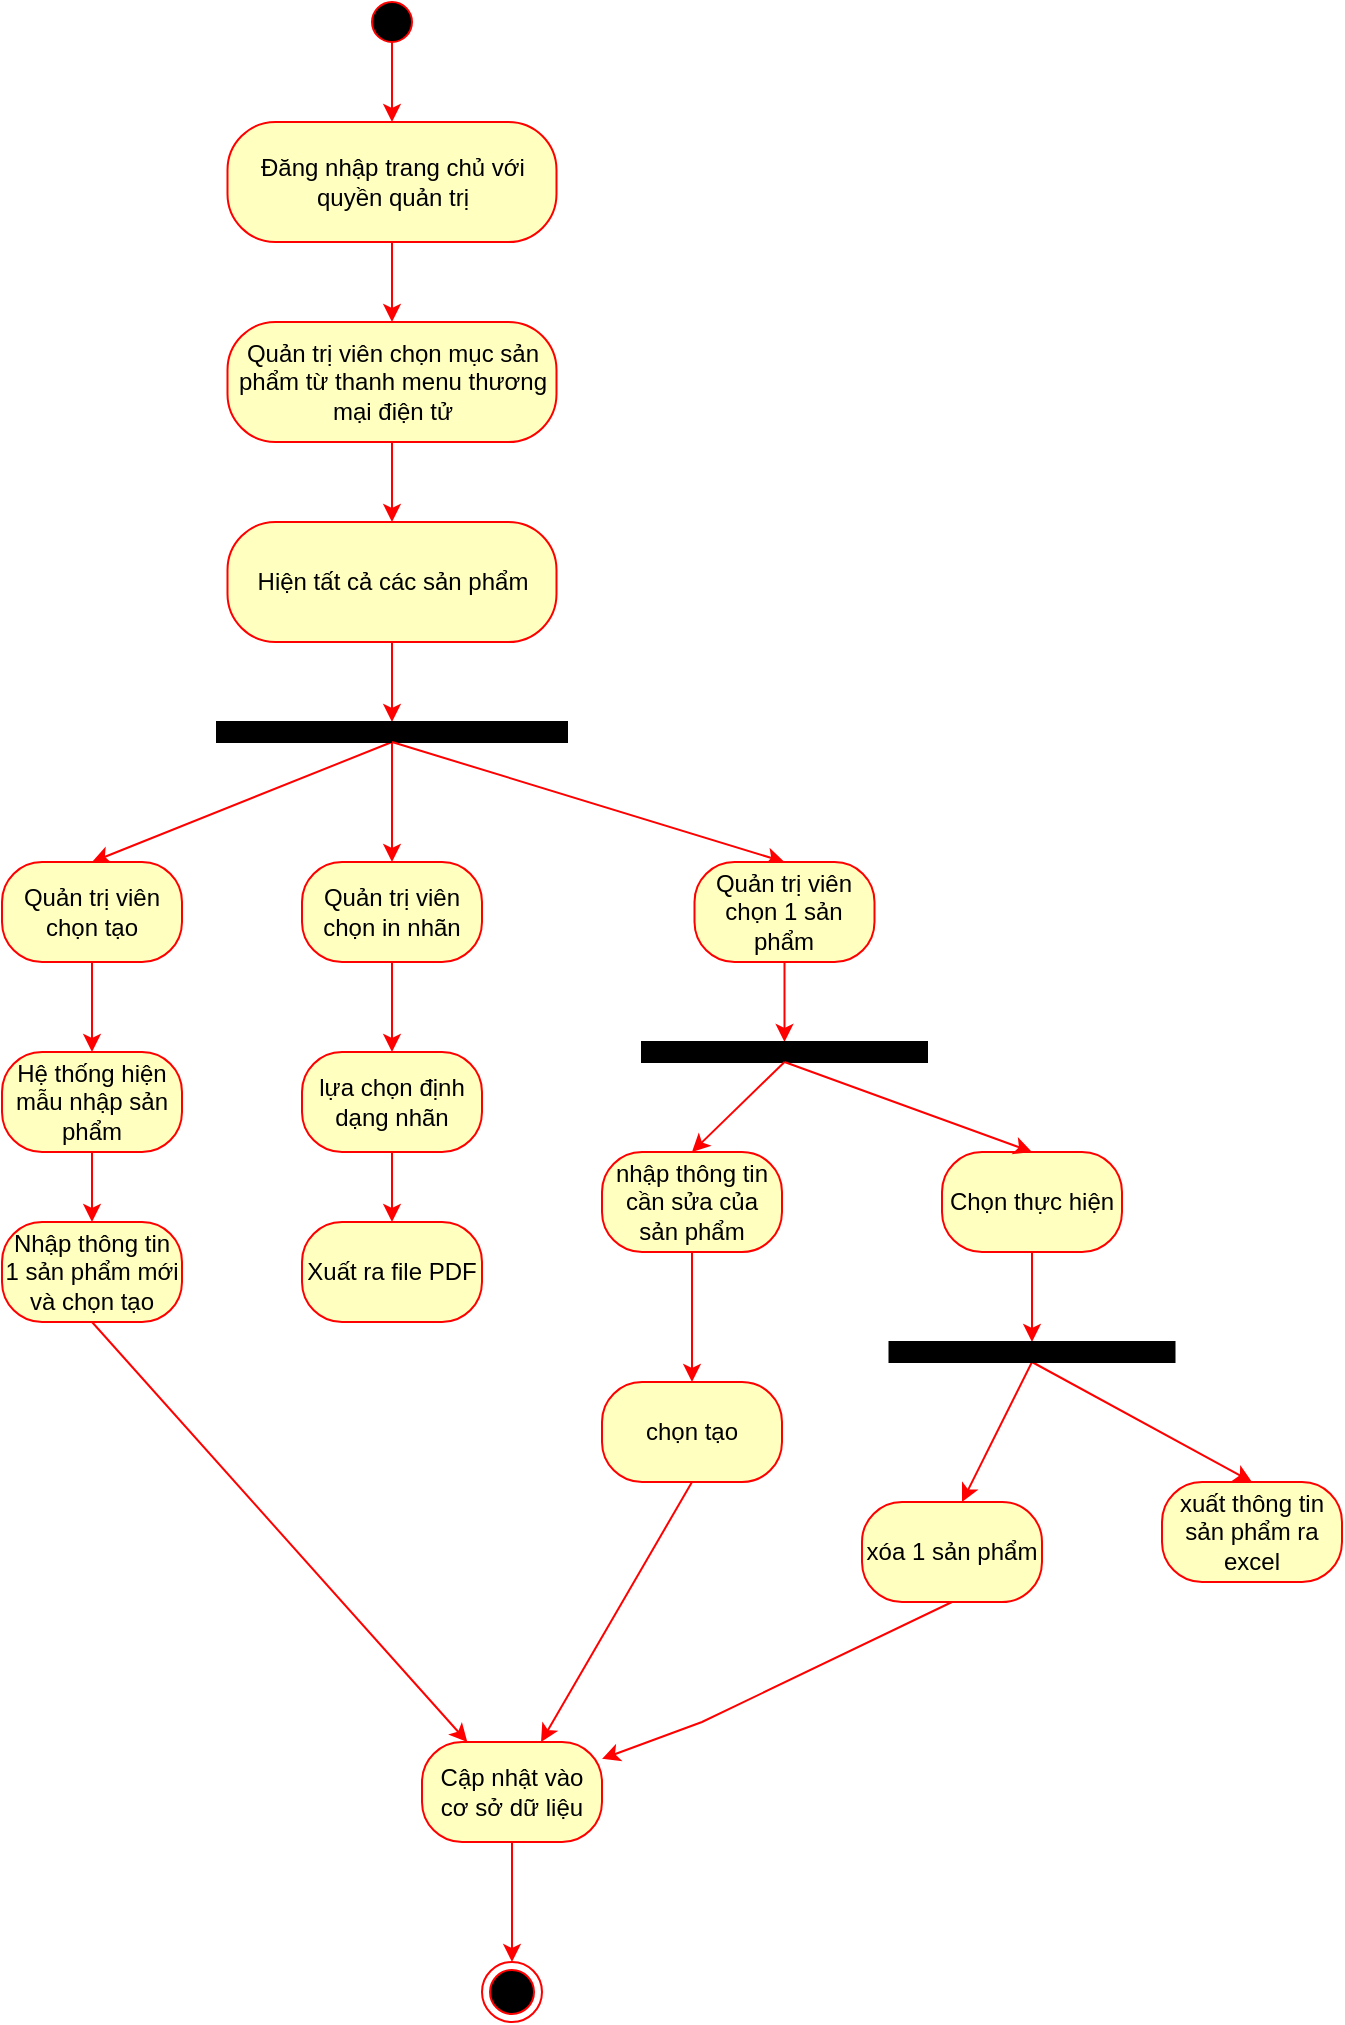 <mxfile version="16.5.1" type="device"><diagram id="v_FSIVso9O_hSjh1sVHu" name="Trang-1"><mxGraphModel dx="1102" dy="905" grid="1" gridSize="10" guides="1" tooltips="1" connect="1" arrows="1" fold="1" page="1" pageScale="1" pageWidth="827" pageHeight="1169" math="0" shadow="0"><root><mxCell id="0"/><mxCell id="1" parent="0"/><mxCell id="kBFU2bydRc0t9-alZU2P-1" value="" style="ellipse;whiteSpace=wrap;html=1;aspect=fixed;strokeColor=#FF0000;fillColor=#000000;" parent="1" vertex="1"><mxGeometry x="325" y="60" width="20" height="20" as="geometry"/></mxCell><mxCell id="kBFU2bydRc0t9-alZU2P-2" value="" style="endArrow=classic;html=1;rounded=0;exitX=0.5;exitY=1;exitDx=0;exitDy=0;strokeColor=#FF0000;entryX=0.5;entryY=0;entryDx=0;entryDy=0;" parent="1" source="kBFU2bydRc0t9-alZU2P-1" target="kBFU2bydRc0t9-alZU2P-5" edge="1"><mxGeometry width="50" height="50" relative="1" as="geometry"><mxPoint x="380" y="230" as="sourcePoint"/><mxPoint x="404" y="130" as="targetPoint"/></mxGeometry></mxCell><mxCell id="kBFU2bydRc0t9-alZU2P-5" value="Đăng nhập trang chủ với quyền quản trị" style="rounded=1;whiteSpace=wrap;html=1;arcSize=40;fontColor=#000000;fillColor=#ffffc0;strokeColor=#ff0000;" parent="1" vertex="1"><mxGeometry x="252.75" y="120" width="164.5" height="60" as="geometry"/></mxCell><mxCell id="kBFU2bydRc0t9-alZU2P-6" value="" style="endArrow=classic;html=1;rounded=0;strokeColor=#FF0000;exitX=0.5;exitY=1;exitDx=0;exitDy=0;entryX=0.5;entryY=0;entryDx=0;entryDy=0;" parent="1" source="kBFU2bydRc0t9-alZU2P-5" target="kBFU2bydRc0t9-alZU2P-7" edge="1"><mxGeometry width="50" height="50" relative="1" as="geometry"><mxPoint x="380" y="180" as="sourcePoint"/><mxPoint x="400" y="230" as="targetPoint"/></mxGeometry></mxCell><mxCell id="kBFU2bydRc0t9-alZU2P-7" value="Quản trị viên chọn mục sản phẩm từ thanh menu thương mại điện tử" style="rounded=1;whiteSpace=wrap;html=1;arcSize=40;fontColor=#000000;fillColor=#ffffc0;strokeColor=#ff0000;" parent="1" vertex="1"><mxGeometry x="252.75" y="220" width="164.5" height="60" as="geometry"/></mxCell><mxCell id="kBFU2bydRc0t9-alZU2P-8" value="" style="endArrow=classic;html=1;rounded=0;strokeColor=#FF0000;exitX=0.5;exitY=1;exitDx=0;exitDy=0;entryX=0.5;entryY=0;entryDx=0;entryDy=0;" parent="1" source="kBFU2bydRc0t9-alZU2P-7" target="kBFU2bydRc0t9-alZU2P-9" edge="1"><mxGeometry width="50" height="50" relative="1" as="geometry"><mxPoint x="380" y="380" as="sourcePoint"/><mxPoint x="404" y="340" as="targetPoint"/></mxGeometry></mxCell><mxCell id="kBFU2bydRc0t9-alZU2P-9" value="Hiện tất cả các sản phẩm" style="rounded=1;whiteSpace=wrap;html=1;arcSize=40;fontColor=#000000;fillColor=#ffffc0;strokeColor=#ff0000;" parent="1" vertex="1"><mxGeometry x="252.75" y="320" width="164.5" height="60" as="geometry"/></mxCell><mxCell id="kBFU2bydRc0t9-alZU2P-10" value="" style="endArrow=classic;html=1;rounded=0;strokeColor=#FF0000;exitX=0.5;exitY=1;exitDx=0;exitDy=0;entryX=0.5;entryY=0;entryDx=0;entryDy=0;" parent="1" source="kBFU2bydRc0t9-alZU2P-9" target="kBFU2bydRc0t9-alZU2P-38" edge="1"><mxGeometry width="50" height="50" relative="1" as="geometry"><mxPoint x="380" y="470" as="sourcePoint"/><mxPoint x="404" y="440" as="targetPoint"/></mxGeometry></mxCell><mxCell id="kBFU2bydRc0t9-alZU2P-13" value="" style="endArrow=classic;html=1;rounded=0;strokeColor=#FF0000;fontSize=10;exitX=0.5;exitY=1;exitDx=0;exitDy=0;entryX=0.5;entryY=0;entryDx=0;entryDy=0;" parent="1" source="kBFU2bydRc0t9-alZU2P-38" target="kBFU2bydRc0t9-alZU2P-14" edge="1"><mxGeometry width="50" height="50" relative="1" as="geometry"><mxPoint x="387.5" y="455" as="sourcePoint"/><mxPoint x="310" y="500" as="targetPoint"/></mxGeometry></mxCell><mxCell id="kBFU2bydRc0t9-alZU2P-14" value="Quản trị viên chọn tạo" style="rounded=1;whiteSpace=wrap;html=1;arcSize=40;fontColor=#000000;fillColor=#ffffc0;strokeColor=#ff0000;" parent="1" vertex="1"><mxGeometry x="140" y="490" width="90" height="50" as="geometry"/></mxCell><mxCell id="kBFU2bydRc0t9-alZU2P-15" value="Quản trị viên chọn in nhãn&lt;span style=&quot;color: rgba(0, 0, 0, 0); font-family: monospace; font-size: 0px; text-align: start;&quot;&gt;%3CmxGraphModel%3E%3Croot%3E%3CmxCell%20id%3D%220%22%2F%3E%3CmxCell%20id%3D%221%22%20parent%3D%220%22%2F%3E%3CmxCell%20id%3D%222%22%20value%3D%22Ch%E1%BB%8Dn%20t%E1%BA%A1o%20s%E1%BA%A3n%20ph%E1%BA%A9m%22%20style%3D%22rounded%3D1%3BwhiteSpace%3Dwrap%3Bhtml%3D1%3BarcSize%3D40%3BfontColor%3D%23000000%3BfillColor%3D%23ffffc0%3BstrokeColor%3D%23ff0000%3B%22%20vertex%3D%221%22%20parent%3D%221%22%3E%3CmxGeometry%20x%3D%22200%22%20y%3D%22490%22%20width%3D%2290%22%20height%3D%2250%22%20as%3D%22geometry%22%2F%3E%3C%2FmxCell%3E%3C%2Froot%3E%3C%2FmxGraphModel%3E&lt;/span&gt;" style="rounded=1;whiteSpace=wrap;html=1;arcSize=40;fontColor=#000000;fillColor=#ffffc0;strokeColor=#ff0000;" parent="1" vertex="1"><mxGeometry x="290" y="490" width="90" height="50" as="geometry"/></mxCell><mxCell id="kBFU2bydRc0t9-alZU2P-16" value="Chọn thực hiện" style="rounded=1;whiteSpace=wrap;html=1;arcSize=40;fontColor=#000000;fillColor=#ffffc0;strokeColor=#ff0000;" parent="1" vertex="1"><mxGeometry x="610" y="635" width="90" height="50" as="geometry"/></mxCell><mxCell id="kBFU2bydRc0t9-alZU2P-17" value="" style="endArrow=classic;html=1;rounded=0;strokeColor=#FF0000;fontSize=10;exitX=0.5;exitY=1;exitDx=0;exitDy=0;entryX=0.5;entryY=0;entryDx=0;entryDy=0;" parent="1" source="kBFU2bydRc0t9-alZU2P-38" target="kBFU2bydRc0t9-alZU2P-15" edge="1"><mxGeometry width="50" height="50" relative="1" as="geometry"><mxPoint x="404" y="470" as="sourcePoint"/><mxPoint x="430" y="430" as="targetPoint"/></mxGeometry></mxCell><mxCell id="kBFU2bydRc0t9-alZU2P-19" value="" style="endArrow=classic;html=1;rounded=0;strokeColor=#FF0000;fontSize=10;exitX=0.5;exitY=1;exitDx=0;exitDy=0;entryX=0.5;entryY=0;entryDx=0;entryDy=0;" parent="1" source="kBFU2bydRc0t9-alZU2P-14" target="kBFU2bydRc0t9-alZU2P-20" edge="1"><mxGeometry width="50" height="50" relative="1" as="geometry"><mxPoint x="380" y="600" as="sourcePoint"/><mxPoint x="190" y="590" as="targetPoint"/></mxGeometry></mxCell><mxCell id="kBFU2bydRc0t9-alZU2P-20" value="Hệ thống hiện mẫu nhập sản phẩm&lt;span style=&quot;color: rgba(0, 0, 0, 0); font-family: monospace; font-size: 0px; text-align: start;&quot;&gt;%3CmxGraphModel%3E%3Croot%3E%3CmxCell%20id%3D%220%22%2F%3E%3CmxCell%20id%3D%221%22%20parent%3D%220%22%2F%3E%3CmxCell%20id%3D%222%22%20value%3D%22Ch%E1%BB%8Dn%20t%E1%BA%A1o%20s%E1%BA%A3n%20ph%E1%BA%A9m%22%20style%3D%22rounded%3D1%3BwhiteSpace%3Dwrap%3Bhtml%3D1%3BarcSize%3D40%3BfontColor%3D%23000000%3BfillColor%3D%23ffffc0%3BstrokeColor%3D%23ff0000%3B%22%20vertex%3D%221%22%20parent%3D%221%22%3E%3CmxGeometry%20x%3D%22200%22%20y%3D%22490%22%20width%3D%2290%22%20height%3D%2250%22%20as%3D%22geometry%22%2F%3E%3C%2FmxCell%3E%3C%2Froot%3E%3C%2FmxGraphModel%3E&lt;/span&gt;" style="rounded=1;whiteSpace=wrap;html=1;arcSize=40;fontColor=#000000;fillColor=#ffffc0;strokeColor=#ff0000;" parent="1" vertex="1"><mxGeometry x="140" y="585" width="90" height="50" as="geometry"/></mxCell><mxCell id="kBFU2bydRc0t9-alZU2P-21" value="" style="endArrow=classic;html=1;rounded=0;strokeColor=#FF0000;fontSize=10;exitX=0.5;exitY=1;exitDx=0;exitDy=0;entryX=0.5;entryY=0;entryDx=0;entryDy=0;" parent="1" source="kBFU2bydRc0t9-alZU2P-20" target="kBFU2bydRc0t9-alZU2P-22" edge="1"><mxGeometry width="50" height="50" relative="1" as="geometry"><mxPoint x="380" y="670" as="sourcePoint"/><mxPoint x="185" y="680" as="targetPoint"/></mxGeometry></mxCell><mxCell id="kBFU2bydRc0t9-alZU2P-22" value="Nhập thông tin 1 sản phẩm mới và chọn tạo" style="rounded=1;whiteSpace=wrap;html=1;arcSize=40;fontColor=#000000;fillColor=#ffffc0;strokeColor=#ff0000;" parent="1" vertex="1"><mxGeometry x="140" y="670" width="90" height="50" as="geometry"/></mxCell><mxCell id="kBFU2bydRc0t9-alZU2P-23" value="" style="endArrow=classic;html=1;rounded=0;strokeColor=#FF0000;fontSize=10;exitX=0.5;exitY=1;exitDx=0;exitDy=0;" parent="1" source="kBFU2bydRc0t9-alZU2P-22" target="kBFU2bydRc0t9-alZU2P-24" edge="1"><mxGeometry width="50" height="50" relative="1" as="geometry"><mxPoint x="380" y="670" as="sourcePoint"/><mxPoint x="185" y="760" as="targetPoint"/></mxGeometry></mxCell><mxCell id="kBFU2bydRc0t9-alZU2P-24" value="Cập nhật vào cơ sở dữ liệu" style="rounded=1;whiteSpace=wrap;html=1;arcSize=40;fontColor=#000000;fillColor=#ffffc0;strokeColor=#ff0000;" parent="1" vertex="1"><mxGeometry x="350" y="930" width="90" height="50" as="geometry"/></mxCell><mxCell id="kBFU2bydRc0t9-alZU2P-25" value="" style="endArrow=classic;html=1;rounded=0;strokeColor=#FF0000;fontSize=10;exitX=0.5;exitY=1;exitDx=0;exitDy=0;entryX=0.5;entryY=0;entryDx=0;entryDy=0;" parent="1" source="kBFU2bydRc0t9-alZU2P-15" target="kBFU2bydRc0t9-alZU2P-26" edge="1"><mxGeometry width="50" height="50" relative="1" as="geometry"><mxPoint x="380" y="610" as="sourcePoint"/><mxPoint x="405" y="660" as="targetPoint"/></mxGeometry></mxCell><mxCell id="kBFU2bydRc0t9-alZU2P-26" value="lựa chọn định dạng nhãn" style="rounded=1;whiteSpace=wrap;html=1;arcSize=40;fontColor=#000000;fillColor=#ffffc0;strokeColor=#ff0000;" parent="1" vertex="1"><mxGeometry x="290" y="585" width="90" height="50" as="geometry"/></mxCell><mxCell id="kBFU2bydRc0t9-alZU2P-27" value="" style="endArrow=classic;html=1;rounded=0;strokeColor=#FF0000;fontSize=10;exitX=0.5;exitY=1;exitDx=0;exitDy=0;entryX=0.5;entryY=0;entryDx=0;entryDy=0;" parent="1" source="kBFU2bydRc0t9-alZU2P-26" target="kBFU2bydRc0t9-alZU2P-28" edge="1"><mxGeometry width="50" height="50" relative="1" as="geometry"><mxPoint x="380" y="650" as="sourcePoint"/><mxPoint x="404" y="670" as="targetPoint"/></mxGeometry></mxCell><mxCell id="kBFU2bydRc0t9-alZU2P-28" value="Xuất ra file PDF" style="rounded=1;whiteSpace=wrap;html=1;arcSize=40;fontColor=#000000;fillColor=#ffffc0;strokeColor=#ff0000;" parent="1" vertex="1"><mxGeometry x="290" y="670" width="90" height="50" as="geometry"/></mxCell><mxCell id="kBFU2bydRc0t9-alZU2P-29" value="" style="endArrow=classic;html=1;rounded=0;strokeColor=#FF0000;fontSize=10;exitX=0.5;exitY=1;exitDx=0;exitDy=0;entryX=0.5;entryY=0;entryDx=0;entryDy=0;" parent="1" source="kBFU2bydRc0t9-alZU2P-16" target="kBFU2bydRc0t9-alZU2P-41" edge="1"><mxGeometry width="50" height="50" relative="1" as="geometry"><mxPoint x="380" y="650" as="sourcePoint"/><mxPoint x="675" y="597.5" as="targetPoint"/></mxGeometry></mxCell><mxCell id="kBFU2bydRc0t9-alZU2P-31" value="" style="endArrow=classic;html=1;rounded=0;strokeColor=#FF0000;fontSize=10;exitX=0.5;exitY=1;exitDx=0;exitDy=0;" parent="1" source="kBFU2bydRc0t9-alZU2P-41" edge="1"><mxGeometry width="50" height="50" relative="1" as="geometry"><mxPoint x="675" y="632.5" as="sourcePoint"/><mxPoint x="620" y="810" as="targetPoint"/></mxGeometry></mxCell><mxCell id="kBFU2bydRc0t9-alZU2P-32" value="" style="endArrow=classic;html=1;rounded=0;strokeColor=#FF0000;fontSize=10;exitX=0.5;exitY=1;exitDx=0;exitDy=0;entryX=0.5;entryY=0;entryDx=0;entryDy=0;" parent="1" source="kBFU2bydRc0t9-alZU2P-41" target="kBFU2bydRc0t9-alZU2P-35" edge="1"><mxGeometry width="50" height="50" relative="1" as="geometry"><mxPoint x="695" y="615.0" as="sourcePoint"/><mxPoint x="700" y="660" as="targetPoint"/><Array as="points"/></mxGeometry></mxCell><mxCell id="kBFU2bydRc0t9-alZU2P-33" value="xóa 1 sản phẩm" style="rounded=1;whiteSpace=wrap;html=1;arcSize=40;fontColor=#000000;fillColor=#ffffc0;strokeColor=#ff0000;" parent="1" vertex="1"><mxGeometry x="570" y="810" width="90" height="50" as="geometry"/></mxCell><mxCell id="kBFU2bydRc0t9-alZU2P-35" value="xuất thông tin sản phẩm ra excel" style="rounded=1;whiteSpace=wrap;html=1;arcSize=40;fontColor=#000000;fillColor=#ffffc0;strokeColor=#ff0000;" parent="1" vertex="1"><mxGeometry x="720" y="800" width="90" height="50" as="geometry"/></mxCell><mxCell id="kBFU2bydRc0t9-alZU2P-36" value="" style="endArrow=classic;html=1;rounded=0;strokeColor=#FF0000;fontSize=10;exitX=0.5;exitY=1;exitDx=0;exitDy=0;" parent="1" source="kBFU2bydRc0t9-alZU2P-33" target="kBFU2bydRc0t9-alZU2P-24" edge="1"><mxGeometry width="50" height="50" relative="1" as="geometry"><mxPoint x="380" y="820" as="sourcePoint"/><mxPoint x="430" y="770" as="targetPoint"/><Array as="points"><mxPoint x="490" y="920"/></Array></mxGeometry></mxCell><mxCell id="kBFU2bydRc0t9-alZU2P-38" value="" style="rounded=0;whiteSpace=wrap;html=1;strokeColor=#000000;fontSize=10;fillColor=#000000;" parent="1" vertex="1"><mxGeometry x="247.5" y="420" width="175" height="10" as="geometry"/></mxCell><mxCell id="kBFU2bydRc0t9-alZU2P-41" value="" style="rounded=0;whiteSpace=wrap;html=1;strokeColor=#000000;fontSize=10;fillColor=#000000;" parent="1" vertex="1"><mxGeometry x="583.75" y="730" width="142.5" height="10" as="geometry"/></mxCell><mxCell id="kBFU2bydRc0t9-alZU2P-42" value="" style="endArrow=classic;html=1;rounded=0;strokeColor=#FF0000;fontSize=10;exitX=0.5;exitY=1;exitDx=0;exitDy=0;entryX=0.5;entryY=0;entryDx=0;entryDy=0;" parent="1" source="kBFU2bydRc0t9-alZU2P-38" target="kBFU2bydRc0t9-alZU2P-43" edge="1"><mxGeometry width="50" height="50" relative="1" as="geometry"><mxPoint x="380" y="570" as="sourcePoint"/><mxPoint x="470" y="490" as="targetPoint"/></mxGeometry></mxCell><mxCell id="kBFU2bydRc0t9-alZU2P-43" value="Quản trị viên chọn 1 sản phẩm" style="rounded=1;whiteSpace=wrap;html=1;arcSize=40;fontColor=#000000;fillColor=#ffffc0;strokeColor=#ff0000;" parent="1" vertex="1"><mxGeometry x="486.25" y="490" width="90" height="50" as="geometry"/></mxCell><mxCell id="kBFU2bydRc0t9-alZU2P-44" value="" style="endArrow=classic;html=1;rounded=0;strokeColor=#FF0000;fontSize=10;exitX=0.5;exitY=1;exitDx=0;exitDy=0;entryX=0.5;entryY=0;entryDx=0;entryDy=0;" parent="1" source="kBFU2bydRc0t9-alZU2P-43" target="kBFU2bydRc0t9-alZU2P-45" edge="1"><mxGeometry width="50" height="50" relative="1" as="geometry"><mxPoint x="380" y="560" as="sourcePoint"/><mxPoint x="475" y="580" as="targetPoint"/></mxGeometry></mxCell><mxCell id="kBFU2bydRc0t9-alZU2P-45" value="" style="rounded=0;whiteSpace=wrap;html=1;strokeColor=#000000;fontSize=10;fillColor=#000000;" parent="1" vertex="1"><mxGeometry x="460" y="580" width="142.5" height="10" as="geometry"/></mxCell><mxCell id="kBFU2bydRc0t9-alZU2P-46" value="" style="endArrow=classic;html=1;rounded=0;strokeColor=#FF0000;fontSize=10;entryX=0.5;entryY=0;entryDx=0;entryDy=0;exitX=0.5;exitY=1;exitDx=0;exitDy=0;" parent="1" source="kBFU2bydRc0t9-alZU2P-45" target="kBFU2bydRc0t9-alZU2P-16" edge="1"><mxGeometry width="50" height="50" relative="1" as="geometry"><mxPoint x="531" y="590" as="sourcePoint"/><mxPoint x="430" y="580" as="targetPoint"/></mxGeometry></mxCell><mxCell id="kBFU2bydRc0t9-alZU2P-48" value="" style="endArrow=classic;html=1;rounded=0;strokeColor=#FF0000;fontSize=10;exitX=0.5;exitY=1;exitDx=0;exitDy=0;entryX=0.5;entryY=0;entryDx=0;entryDy=0;" parent="1" source="kBFU2bydRc0t9-alZU2P-45" target="kBFU2bydRc0t9-alZU2P-49" edge="1"><mxGeometry width="50" height="50" relative="1" as="geometry"><mxPoint x="510" y="605" as="sourcePoint"/><mxPoint x="490" y="640" as="targetPoint"/></mxGeometry></mxCell><mxCell id="kBFU2bydRc0t9-alZU2P-49" value="nhập thông tin cần sửa của sản phẩm" style="rounded=1;whiteSpace=wrap;html=1;arcSize=40;fontColor=#000000;fillColor=#ffffc0;strokeColor=#ff0000;" parent="1" vertex="1"><mxGeometry x="440" y="635" width="90" height="50" as="geometry"/></mxCell><mxCell id="kBFU2bydRc0t9-alZU2P-50" value="" style="endArrow=classic;html=1;rounded=0;strokeColor=#FF0000;fontSize=10;exitX=0.5;exitY=1;exitDx=0;exitDy=0;entryX=0.5;entryY=0;entryDx=0;entryDy=0;" parent="1" source="kBFU2bydRc0t9-alZU2P-49" target="kBFU2bydRc0t9-alZU2P-51" edge="1"><mxGeometry width="50" height="50" relative="1" as="geometry"><mxPoint x="420" y="680" as="sourcePoint"/><mxPoint x="485" y="760" as="targetPoint"/></mxGeometry></mxCell><mxCell id="kBFU2bydRc0t9-alZU2P-51" value="chọn tạo" style="rounded=1;whiteSpace=wrap;html=1;arcSize=40;fontColor=#000000;fillColor=#ffffc0;strokeColor=#ff0000;" parent="1" vertex="1"><mxGeometry x="440" y="750" width="90" height="50" as="geometry"/></mxCell><mxCell id="kBFU2bydRc0t9-alZU2P-52" value="" style="endArrow=classic;html=1;rounded=0;strokeColor=#FF0000;fontSize=10;exitX=0.5;exitY=1;exitDx=0;exitDy=0;" parent="1" source="kBFU2bydRc0t9-alZU2P-51" target="kBFU2bydRc0t9-alZU2P-24" edge="1"><mxGeometry width="50" height="50" relative="1" as="geometry"><mxPoint x="420" y="760" as="sourcePoint"/><mxPoint x="470" y="710" as="targetPoint"/></mxGeometry></mxCell><mxCell id="kBFU2bydRc0t9-alZU2P-54" value="" style="endArrow=classic;html=1;rounded=0;strokeColor=#FF0000;fontSize=10;exitX=0.5;exitY=1;exitDx=0;exitDy=0;" parent="1" source="kBFU2bydRc0t9-alZU2P-24" target="vvhh83dFcXHA025xGbqg-1" edge="1"><mxGeometry width="50" height="50" relative="1" as="geometry"><mxPoint x="420" y="1020" as="sourcePoint"/><mxPoint x="395" y="1040" as="targetPoint"/></mxGeometry></mxCell><mxCell id="vvhh83dFcXHA025xGbqg-1" value="" style="ellipse;html=1;shape=endState;fillColor=#000000;strokeColor=#ff0000;" vertex="1" parent="1"><mxGeometry x="380" y="1040" width="30" height="30" as="geometry"/></mxCell></root></mxGraphModel></diagram></mxfile>